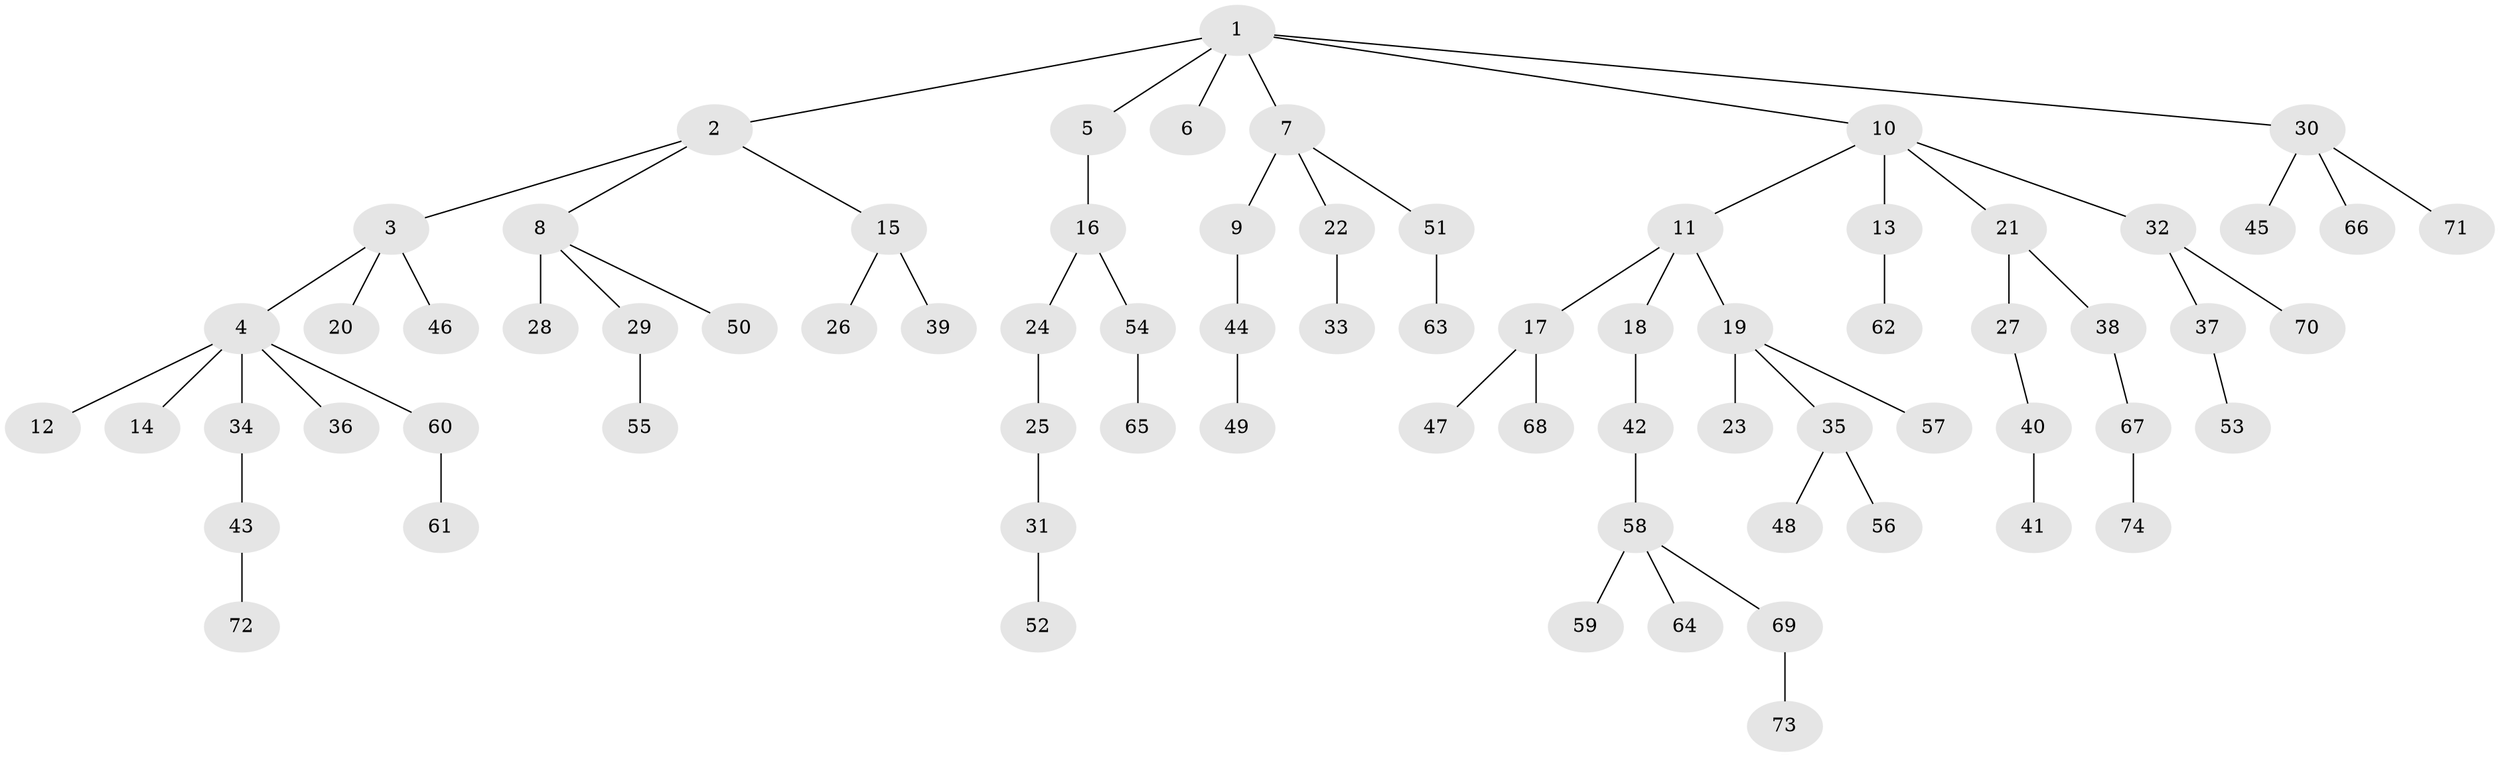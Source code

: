 // original degree distribution, {6: 0.013605442176870748, 5: 0.047619047619047616, 9: 0.006802721088435374, 2: 0.23809523809523808, 4: 0.05442176870748299, 3: 0.1360544217687075, 1: 0.5034013605442177}
// Generated by graph-tools (version 1.1) at 2025/36/03/09/25 02:36:44]
// undirected, 74 vertices, 73 edges
graph export_dot {
graph [start="1"]
  node [color=gray90,style=filled];
  1;
  2;
  3;
  4;
  5;
  6;
  7;
  8;
  9;
  10;
  11;
  12;
  13;
  14;
  15;
  16;
  17;
  18;
  19;
  20;
  21;
  22;
  23;
  24;
  25;
  26;
  27;
  28;
  29;
  30;
  31;
  32;
  33;
  34;
  35;
  36;
  37;
  38;
  39;
  40;
  41;
  42;
  43;
  44;
  45;
  46;
  47;
  48;
  49;
  50;
  51;
  52;
  53;
  54;
  55;
  56;
  57;
  58;
  59;
  60;
  61;
  62;
  63;
  64;
  65;
  66;
  67;
  68;
  69;
  70;
  71;
  72;
  73;
  74;
  1 -- 2 [weight=1.0];
  1 -- 5 [weight=1.0];
  1 -- 6 [weight=1.0];
  1 -- 7 [weight=1.0];
  1 -- 10 [weight=1.0];
  1 -- 30 [weight=1.0];
  2 -- 3 [weight=1.0];
  2 -- 8 [weight=1.0];
  2 -- 15 [weight=1.0];
  3 -- 4 [weight=1.0];
  3 -- 20 [weight=1.0];
  3 -- 46 [weight=1.0];
  4 -- 12 [weight=1.0];
  4 -- 14 [weight=1.0];
  4 -- 34 [weight=3.0];
  4 -- 36 [weight=1.0];
  4 -- 60 [weight=1.0];
  5 -- 16 [weight=2.0];
  7 -- 9 [weight=3.0];
  7 -- 22 [weight=1.0];
  7 -- 51 [weight=1.0];
  8 -- 28 [weight=5.0];
  8 -- 29 [weight=1.0];
  8 -- 50 [weight=1.0];
  9 -- 44 [weight=1.0];
  10 -- 11 [weight=1.0];
  10 -- 13 [weight=1.0];
  10 -- 21 [weight=1.0];
  10 -- 32 [weight=1.0];
  11 -- 17 [weight=1.0];
  11 -- 18 [weight=1.0];
  11 -- 19 [weight=1.0];
  13 -- 62 [weight=1.0];
  15 -- 26 [weight=1.0];
  15 -- 39 [weight=2.0];
  16 -- 24 [weight=1.0];
  16 -- 54 [weight=1.0];
  17 -- 47 [weight=2.0];
  17 -- 68 [weight=1.0];
  18 -- 42 [weight=1.0];
  19 -- 23 [weight=3.0];
  19 -- 35 [weight=1.0];
  19 -- 57 [weight=1.0];
  21 -- 27 [weight=1.0];
  21 -- 38 [weight=1.0];
  22 -- 33 [weight=3.0];
  24 -- 25 [weight=1.0];
  25 -- 31 [weight=1.0];
  27 -- 40 [weight=1.0];
  29 -- 55 [weight=1.0];
  30 -- 45 [weight=1.0];
  30 -- 66 [weight=1.0];
  30 -- 71 [weight=1.0];
  31 -- 52 [weight=1.0];
  32 -- 37 [weight=1.0];
  32 -- 70 [weight=1.0];
  34 -- 43 [weight=1.0];
  35 -- 48 [weight=1.0];
  35 -- 56 [weight=1.0];
  37 -- 53 [weight=1.0];
  38 -- 67 [weight=1.0];
  40 -- 41 [weight=1.0];
  42 -- 58 [weight=1.0];
  43 -- 72 [weight=1.0];
  44 -- 49 [weight=2.0];
  51 -- 63 [weight=2.0];
  54 -- 65 [weight=1.0];
  58 -- 59 [weight=2.0];
  58 -- 64 [weight=1.0];
  58 -- 69 [weight=1.0];
  60 -- 61 [weight=1.0];
  67 -- 74 [weight=1.0];
  69 -- 73 [weight=1.0];
}
